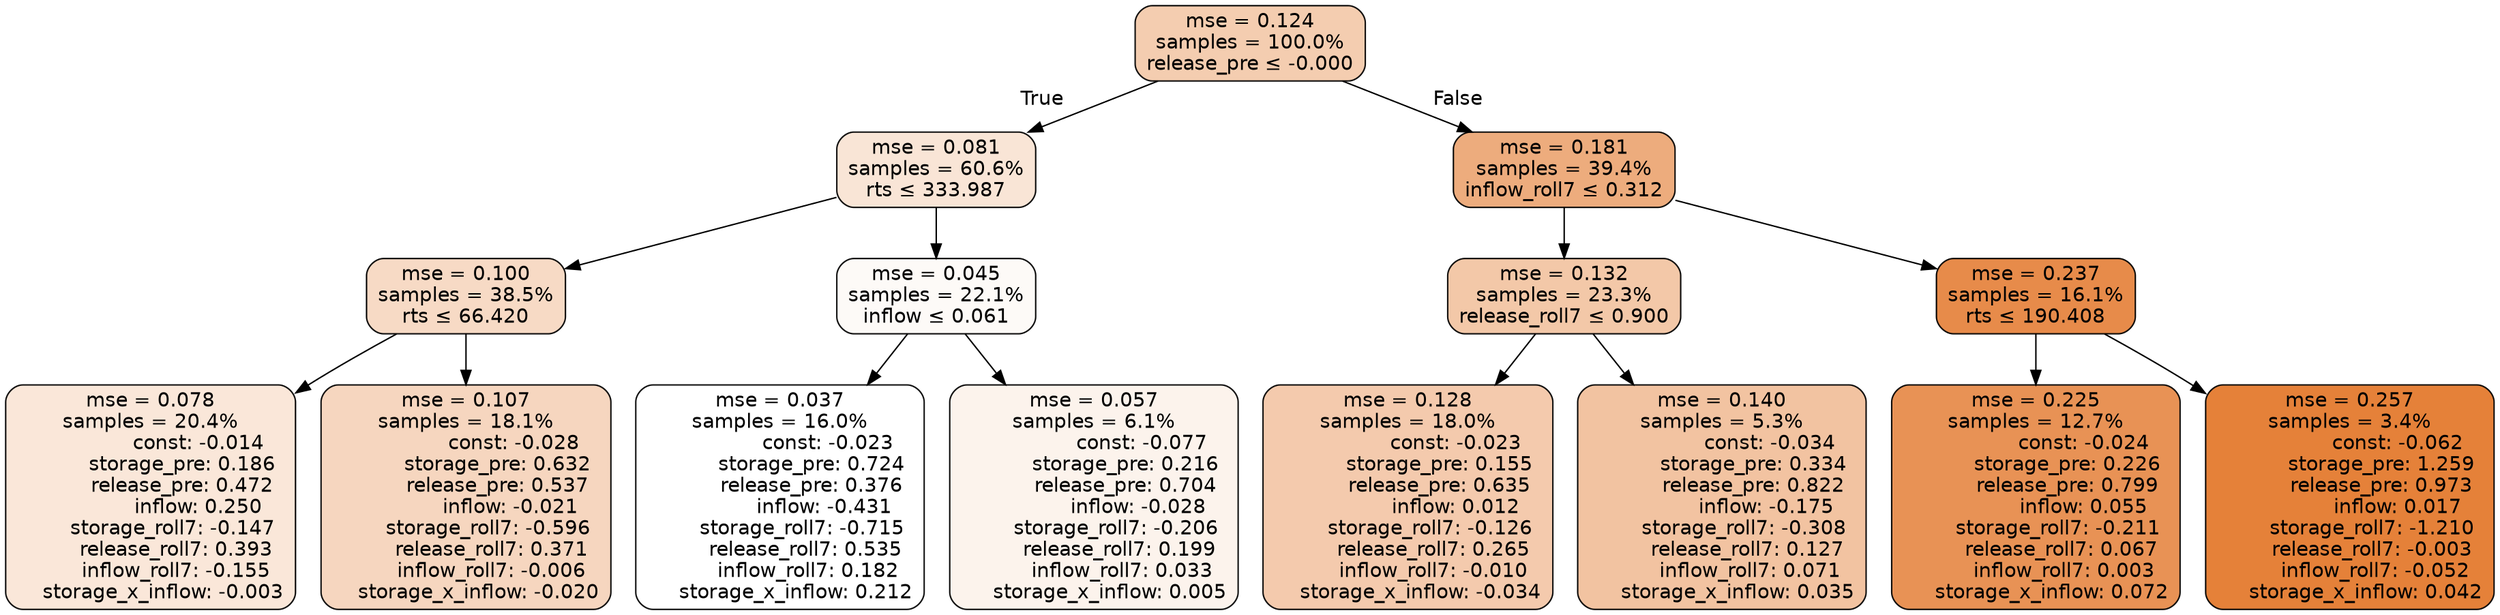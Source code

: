digraph tree {
bgcolor="transparent"
node [shape=rectangle, style="filled, rounded", color="black", fontname=helvetica] ;
edge [fontname=helvetica] ;
	"0" [label="mse = 0.124
samples = 100.0%
release_pre &le; -0.000", fillcolor="#f4cdb0"]
	"1" [label="mse = 0.081
samples = 60.6%
rts &le; 333.987", fillcolor="#f9e5d6"]
	"2" [label="mse = 0.100
samples = 38.5%
rts &le; 66.420", fillcolor="#f7dac5"]
	"3" [label="mse = 0.078
samples = 20.4%
               const: -0.014
          storage_pre: 0.186
          release_pre: 0.472
               inflow: 0.250
       storage_roll7: -0.147
        release_roll7: 0.393
        inflow_roll7: -0.155
    storage_x_inflow: -0.003", fillcolor="#fae7d9"]
	"4" [label="mse = 0.107
samples = 18.1%
               const: -0.028
          storage_pre: 0.632
          release_pre: 0.537
              inflow: -0.021
       storage_roll7: -0.596
        release_roll7: 0.371
        inflow_roll7: -0.006
    storage_x_inflow: -0.020", fillcolor="#f6d6bf"]
	"5" [label="mse = 0.045
samples = 22.1%
inflow &le; 0.061", fillcolor="#fdfaf7"]
	"6" [label="mse = 0.037
samples = 16.0%
               const: -0.023
          storage_pre: 0.724
          release_pre: 0.376
              inflow: -0.431
       storage_roll7: -0.715
        release_roll7: 0.535
         inflow_roll7: 0.182
     storage_x_inflow: 0.212", fillcolor="#ffffff"]
	"7" [label="mse = 0.057
samples = 6.1%
               const: -0.077
          storage_pre: 0.216
          release_pre: 0.704
              inflow: -0.028
       storage_roll7: -0.206
        release_roll7: 0.199
         inflow_roll7: 0.033
     storage_x_inflow: 0.005", fillcolor="#fcf3ec"]
	"8" [label="mse = 0.181
samples = 39.4%
inflow_roll7 &le; 0.312", fillcolor="#edac7d"]
	"9" [label="mse = 0.132
samples = 23.3%
release_roll7 &le; 0.900", fillcolor="#f3c8a8"]
	"10" [label="mse = 0.128
samples = 18.0%
               const: -0.023
          storage_pre: 0.155
          release_pre: 0.635
               inflow: 0.012
       storage_roll7: -0.126
        release_roll7: 0.265
        inflow_roll7: -0.010
    storage_x_inflow: -0.034", fillcolor="#f4caad"]
	"11" [label="mse = 0.140
samples = 5.3%
               const: -0.034
          storage_pre: 0.334
          release_pre: 0.822
              inflow: -0.175
       storage_roll7: -0.308
        release_roll7: 0.127
         inflow_roll7: 0.071
     storage_x_inflow: 0.035", fillcolor="#f2c3a1"]
	"12" [label="mse = 0.237
samples = 16.1%
rts &le; 190.408", fillcolor="#e78b4a"]
	"13" [label="mse = 0.225
samples = 12.7%
               const: -0.024
          storage_pre: 0.226
          release_pre: 0.799
               inflow: 0.055
       storage_roll7: -0.211
        release_roll7: 0.067
         inflow_roll7: 0.003
     storage_x_inflow: 0.072", fillcolor="#e89255"]
	"14" [label="mse = 0.257
samples = 3.4%
               const: -0.062
          storage_pre: 1.259
          release_pre: 0.973
               inflow: 0.017
       storage_roll7: -1.210
       release_roll7: -0.003
        inflow_roll7: -0.052
     storage_x_inflow: 0.042", fillcolor="#e58139"]

	"0" -> "1" [labeldistance=2.5, labelangle=45, headlabel="True"]
	"1" -> "2"
	"2" -> "3"
	"2" -> "4"
	"1" -> "5"
	"5" -> "6"
	"5" -> "7"
	"0" -> "8" [labeldistance=2.5, labelangle=-45, headlabel="False"]
	"8" -> "9"
	"9" -> "10"
	"9" -> "11"
	"8" -> "12"
	"12" -> "13"
	"12" -> "14"
}